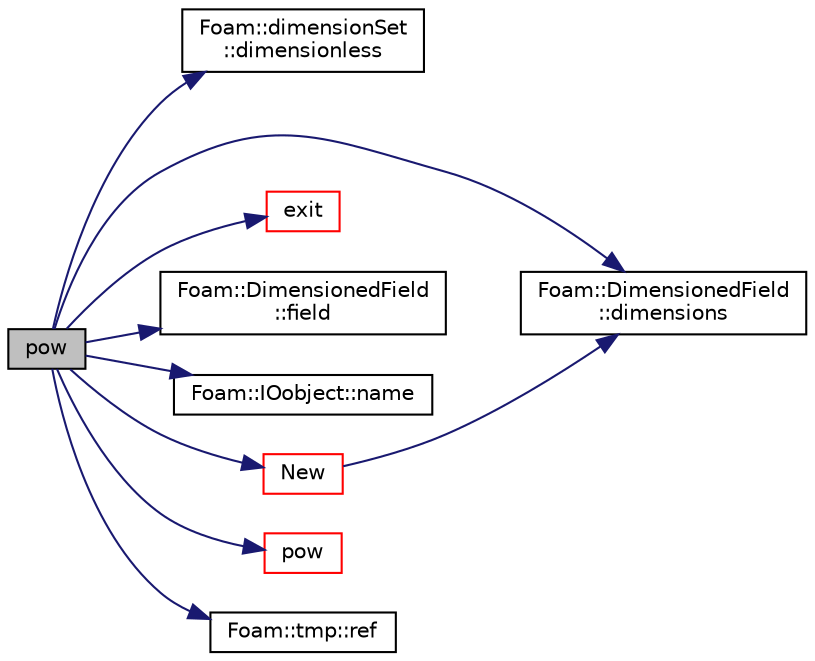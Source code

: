 digraph "pow"
{
  bgcolor="transparent";
  edge [fontname="Helvetica",fontsize="10",labelfontname="Helvetica",labelfontsize="10"];
  node [fontname="Helvetica",fontsize="10",shape=record];
  rankdir="LR";
  Node65158 [label="pow",height=0.2,width=0.4,color="black", fillcolor="grey75", style="filled", fontcolor="black"];
  Node65158 -> Node65159 [color="midnightblue",fontsize="10",style="solid",fontname="Helvetica"];
  Node65159 [label="Foam::dimensionSet\l::dimensionless",height=0.2,width=0.4,color="black",URL="$a27477.html#abfca824f6f787b2201b4de0a47bf46ef",tooltip="Return true if it is dimensionless. "];
  Node65158 -> Node65160 [color="midnightblue",fontsize="10",style="solid",fontname="Helvetica"];
  Node65160 [label="Foam::DimensionedField\l::dimensions",height=0.2,width=0.4,color="black",URL="$a27497.html#a512673c2674ca2d38885f1bb5f6994fb",tooltip="Return dimensions. "];
  Node65158 -> Node65161 [color="midnightblue",fontsize="10",style="solid",fontname="Helvetica"];
  Node65161 [label="exit",height=0.2,width=0.4,color="red",URL="$a21851.html#a06ca7250d8e89caf05243ec094843642"];
  Node65158 -> Node65210 [color="midnightblue",fontsize="10",style="solid",fontname="Helvetica"];
  Node65210 [label="Foam::DimensionedField\l::field",height=0.2,width=0.4,color="black",URL="$a27497.html#ac2dbc74fd80315697e3bfbe57956ad89"];
  Node65158 -> Node65211 [color="midnightblue",fontsize="10",style="solid",fontname="Helvetica"];
  Node65211 [label="Foam::IOobject::name",height=0.2,width=0.4,color="black",URL="$a27249.html#acc80e00a8ac919288fb55bd14cc88bf6",tooltip="Return name. "];
  Node65158 -> Node65212 [color="midnightblue",fontsize="10",style="solid",fontname="Helvetica"];
  Node65212 [label="New",height=0.2,width=0.4,color="red",URL="$a21851.html#a9d62cf14554c95e83f83f14909d9e0ec"];
  Node65212 -> Node65160 [color="midnightblue",fontsize="10",style="solid",fontname="Helvetica"];
  Node65158 -> Node65204 [color="midnightblue",fontsize="10",style="solid",fontname="Helvetica"];
  Node65204 [label="pow",height=0.2,width=0.4,color="red",URL="$a21851.html#a7500c8e9d27a442adc75e287de074c7c"];
  Node65158 -> Node65406 [color="midnightblue",fontsize="10",style="solid",fontname="Helvetica"];
  Node65406 [label="Foam::tmp::ref",height=0.2,width=0.4,color="black",URL="$a27077.html#aeaf81e641282874cef07f5b808efc83b",tooltip="Return non-const reference or generate a fatal error. "];
}
